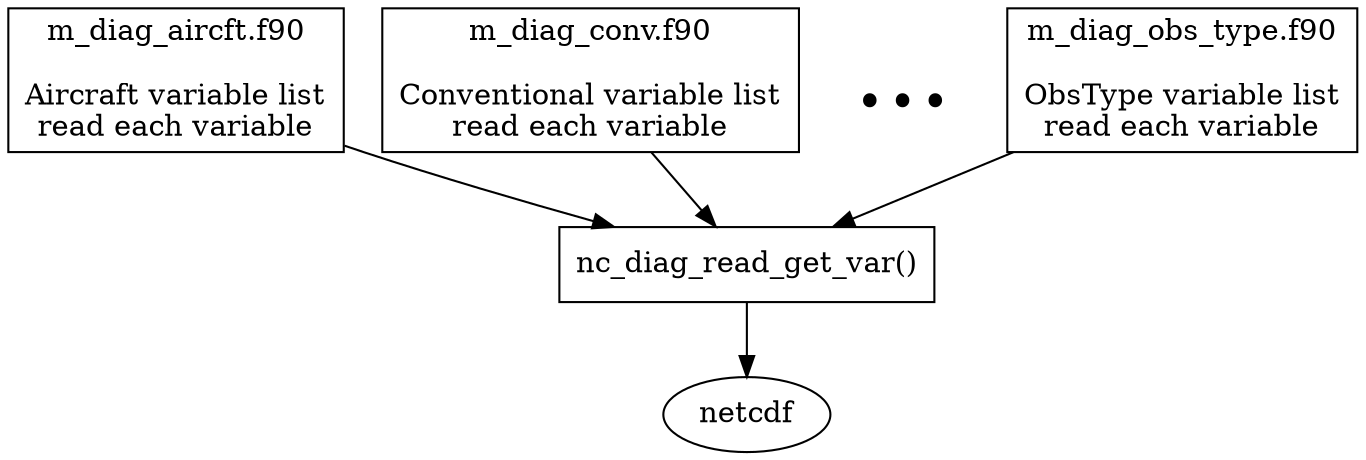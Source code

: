 digraph NcdiagFlow
  {
  netcdf [ shape=ellipse, label="netcdf" ];

  aircft   [ shape=box, label="m_diag_aircft.f90\n\nAircraft variable list\nread each variable" ];
  conv     [ shape=box, label="m_diag_conv.f90\n\nConventional variable list\nread each variable" ];
  empty    [ shape=box, label="...", penwidth=0.0, fontsize=50 ];
  obs_type [ shape=box, label="m_diag_obs_type.f90\n\nObsType variable list\nread each variable" ];

  get_var  [ shape=box, label="nc_diag_read_get_var()" ];

  aircft -> get_var;
  conv -> get_var;
  empty -> get_var [ penwidth=0.0, arrowhead=none ];
  obs_type -> get_var;

  get_var -> netcdf;
  }
